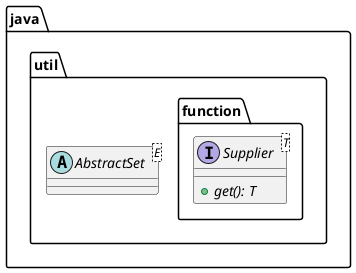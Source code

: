 {
  "sha1": "fc06w0ahr86fmuyg8x7coe9od3nzqvj",
  "insertion": {
    "when": "2024-06-01T09:03:05.928Z",
    "url": "https://github.com/plantuml/plantuml/issues/337",
    "user": "plantuml@gmail.com"
  }
}
@startuml
    namespace java.util {
        abstract class AbstractSet<E>
        
        namespace function {
            interface Supplier<T> {
                {abstract} +get(): T
            }
        }
    }
@enduml
